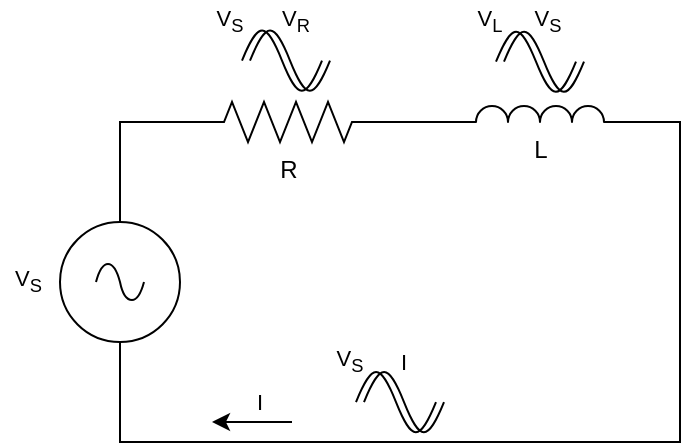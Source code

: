 <mxfile version="28.2.8">
  <diagram name="Page 1" id="Page-1">
    <mxGraphModel dx="604" dy="765" grid="1" gridSize="10" guides="1" tooltips="1" connect="1" arrows="1" fold="1" page="1" pageScale="1" pageWidth="827" pageHeight="1169" math="0" shadow="0">
      <root>
        <mxCell id="0" />
        <mxCell id="1" parent="0" />
        <mxCell id="Ujd3gYJdI7Ede4nfyPS--50" value="V&lt;sub&gt;L&lt;/sub&gt;" style="text;html=1;whiteSpace=wrap;strokeColor=none;fillColor=none;align=center;verticalAlign=middle;rounded=0;fontFamily=Helvetica;fontSize=11;fontColor=default;labelBackgroundColor=default;convertToSvg=1;" parent="1" vertex="1">
          <mxGeometry x="295" y="179.82" width="20" height="20" as="geometry" />
        </mxCell>
        <mxCell id="Ujd3gYJdI7Ede4nfyPS--35" value="&lt;div align=&quot;right&quot;&gt;V&lt;sub&gt;S&lt;/sub&gt;&lt;/div&gt;" style="text;html=1;whiteSpace=wrap;strokeColor=none;fillColor=none;align=right;verticalAlign=middle;rounded=0;fontFamily=Helvetica;fontSize=11;fontColor=default;labelBackgroundColor=default;convertToSvg=1;" parent="1" vertex="1">
          <mxGeometry x="60" y="305" width="23" height="30" as="geometry" />
        </mxCell>
        <mxCell id="Ujd3gYJdI7Ede4nfyPS--43" value="I" style="text;html=1;whiteSpace=wrap;strokeColor=none;fillColor=none;align=center;verticalAlign=middle;rounded=0;fontFamily=Helvetica;fontSize=11;fontColor=default;labelBackgroundColor=default;convertToSvg=1;" parent="1" vertex="1">
          <mxGeometry x="180" y="370" width="20" height="20" as="geometry" />
        </mxCell>
        <mxCell id="Ujd3gYJdI7Ede4nfyPS--44" value="I" style="text;html=1;whiteSpace=wrap;strokeColor=none;fillColor=none;align=center;verticalAlign=middle;rounded=0;fontFamily=Helvetica;fontSize=11;fontColor=default;labelBackgroundColor=default;convertToSvg=1;" parent="1" vertex="1">
          <mxGeometry x="252" y="350" width="20" height="20" as="geometry" />
        </mxCell>
        <mxCell id="Ujd3gYJdI7Ede4nfyPS--46" value="V&lt;sub&gt;S&lt;/sub&gt;" style="text;html=1;whiteSpace=wrap;strokeColor=none;fillColor=none;align=center;verticalAlign=middle;rounded=0;fontFamily=Helvetica;fontSize=11;fontColor=default;labelBackgroundColor=default;convertToSvg=1;" parent="1" vertex="1">
          <mxGeometry x="324" y="180" width="20" height="20" as="geometry" />
        </mxCell>
        <mxCell id="Ujd3gYJdI7Ede4nfyPS--48" value="V&lt;sub&gt;S&lt;/sub&gt;" style="text;html=1;whiteSpace=wrap;strokeColor=none;fillColor=none;align=center;verticalAlign=middle;rounded=0;fontFamily=Helvetica;fontSize=11;fontColor=default;labelBackgroundColor=default;convertToSvg=1;" parent="1" vertex="1">
          <mxGeometry x="165" y="179.82" width="20" height="20" as="geometry" />
        </mxCell>
        <mxCell id="Ujd3gYJdI7Ede4nfyPS--49" value="V&lt;sub&gt;R&lt;/sub&gt;" style="text;html=1;whiteSpace=wrap;strokeColor=none;fillColor=none;align=center;verticalAlign=middle;rounded=0;fontFamily=Helvetica;fontSize=11;fontColor=default;labelBackgroundColor=default;convertToSvg=1;" parent="1" vertex="1">
          <mxGeometry x="198" y="180" width="20" height="20" as="geometry" />
        </mxCell>
        <mxCell id="Ujd3gYJdI7Ede4nfyPS--51" value="V&lt;sub&gt;S&lt;/sub&gt;" style="text;html=1;whiteSpace=wrap;strokeColor=none;fillColor=none;align=center;verticalAlign=middle;rounded=0;fontFamily=Helvetica;fontSize=11;fontColor=default;labelBackgroundColor=default;convertToSvg=1;" parent="1" vertex="1">
          <mxGeometry x="225" y="350" width="20" height="20" as="geometry" />
        </mxCell>
        <mxCell id="Ujd3gYJdI7Ede4nfyPS--29" value="" style="pointerEvents=1;verticalLabelPosition=bottom;shadow=0;dashed=0;align=center;html=1;verticalAlign=top;shape=mxgraph.electrical.signal_sources.source;aspect=fixed;points=[[0.5,0,0],[1,0.5,0],[0.5,1,0],[0,0.5,0]];elSignalType=ac;convertToSvg=1;" parent="1" vertex="1">
          <mxGeometry x="90" y="290" width="60" height="60" as="geometry" />
        </mxCell>
        <mxCell id="8oPYJlOP8nwYpFw8I4wL-6" style="edgeStyle=orthogonalEdgeStyle;shape=connector;rounded=0;orthogonalLoop=1;jettySize=auto;html=1;exitX=1;exitY=0.5;exitDx=0;exitDy=0;exitPerimeter=0;strokeColor=default;align=center;verticalAlign=middle;fontFamily=Helvetica;fontSize=11;fontColor=default;labelBackgroundColor=default;endArrow=none;endFill=0;" parent="1" source="Ujd3gYJdI7Ede4nfyPS--30" edge="1">
          <mxGeometry relative="1" as="geometry">
            <mxPoint x="280" y="240.056" as="targetPoint" />
          </mxGeometry>
        </mxCell>
        <mxCell id="Ujd3gYJdI7Ede4nfyPS--30" value="R" style="pointerEvents=1;verticalLabelPosition=bottom;shadow=0;dashed=0;align=center;html=1;verticalAlign=top;shape=mxgraph.electrical.resistors.resistor_2;convertToSvg=1;" parent="1" vertex="1">
          <mxGeometry x="154" y="230" width="100" height="20" as="geometry" />
        </mxCell>
        <mxCell id="Ujd3gYJdI7Ede4nfyPS--34" style="edgeStyle=orthogonalEdgeStyle;shape=connector;rounded=0;orthogonalLoop=1;jettySize=auto;html=1;exitX=0;exitY=0.5;exitDx=0;exitDy=0;exitPerimeter=0;entryX=0.5;entryY=0;entryDx=0;entryDy=0;entryPerimeter=0;strokeColor=default;align=center;verticalAlign=middle;fontFamily=Helvetica;fontSize=11;fontColor=default;labelBackgroundColor=default;endArrow=none;endFill=0;convertToSvg=1;" parent="1" source="Ujd3gYJdI7Ede4nfyPS--30" target="Ujd3gYJdI7Ede4nfyPS--29" edge="1">
          <mxGeometry relative="1" as="geometry" />
        </mxCell>
        <mxCell id="Ujd3gYJdI7Ede4nfyPS--36" value="" style="pointerEvents=1;verticalLabelPosition=bottom;shadow=0;dashed=0;align=center;html=1;verticalAlign=top;shape=mxgraph.electrical.waveforms.sine_wave;fontFamily=Helvetica;fontSize=11;fontColor=default;labelBackgroundColor=default;convertToSvg=1;" parent="1" vertex="1">
          <mxGeometry x="181" y="189.25" width="40" height="40.18" as="geometry" />
        </mxCell>
        <mxCell id="Ujd3gYJdI7Ede4nfyPS--37" value="" style="pointerEvents=1;verticalLabelPosition=bottom;shadow=0;dashed=0;align=center;html=1;verticalAlign=top;shape=mxgraph.electrical.waveforms.sine_wave;fontFamily=Helvetica;fontSize=11;fontColor=default;labelBackgroundColor=default;convertToSvg=1;" parent="1" vertex="1">
          <mxGeometry x="185" y="189.25" width="40" height="40.18" as="geometry" />
        </mxCell>
        <mxCell id="Ujd3gYJdI7Ede4nfyPS--38" value="" style="pointerEvents=1;verticalLabelPosition=bottom;shadow=0;dashed=0;align=center;html=1;verticalAlign=top;shape=mxgraph.electrical.waveforms.sine_wave;fontFamily=Helvetica;fontSize=11;fontColor=default;labelBackgroundColor=default;convertToSvg=1;" parent="1" vertex="1">
          <mxGeometry x="308" y="189.82" width="40" height="40.18" as="geometry" />
        </mxCell>
        <mxCell id="Ujd3gYJdI7Ede4nfyPS--39" value="" style="pointerEvents=1;verticalLabelPosition=bottom;shadow=0;dashed=0;align=center;html=1;verticalAlign=top;shape=mxgraph.electrical.waveforms.sine_wave;fontFamily=Helvetica;fontSize=11;fontColor=default;labelBackgroundColor=default;convertToSvg=1;" parent="1" vertex="1">
          <mxGeometry x="312" y="189.82" width="40" height="40.18" as="geometry" />
        </mxCell>
        <mxCell id="Ujd3gYJdI7Ede4nfyPS--40" value="" style="pointerEvents=1;verticalLabelPosition=bottom;shadow=0;dashed=0;align=center;html=1;verticalAlign=top;shape=mxgraph.electrical.waveforms.sine_wave;fontFamily=Helvetica;fontSize=11;fontColor=default;labelBackgroundColor=default;convertToSvg=1;" parent="1" vertex="1">
          <mxGeometry x="238" y="360" width="40" height="40.18" as="geometry" />
        </mxCell>
        <mxCell id="Ujd3gYJdI7Ede4nfyPS--41" value="" style="pointerEvents=1;verticalLabelPosition=bottom;shadow=0;dashed=0;align=center;html=1;verticalAlign=top;shape=mxgraph.electrical.waveforms.sine_wave;fontFamily=Helvetica;fontSize=11;fontColor=default;labelBackgroundColor=default;convertToSvg=1;" parent="1" vertex="1">
          <mxGeometry x="242" y="360" width="40" height="40.18" as="geometry" />
        </mxCell>
        <mxCell id="Ujd3gYJdI7Ede4nfyPS--42" value="" style="edgeStyle=none;orthogonalLoop=1;jettySize=auto;html=1;rounded=0;strokeColor=default;align=center;verticalAlign=middle;fontFamily=Helvetica;fontSize=11;fontColor=default;labelBackgroundColor=default;endArrow=none;endFill=0;startArrow=classic;startFill=1;convertToSvg=1;" parent="1" edge="1">
          <mxGeometry width="80" relative="1" as="geometry">
            <mxPoint x="166" y="390" as="sourcePoint" />
            <mxPoint x="206" y="390" as="targetPoint" />
            <Array as="points" />
          </mxGeometry>
        </mxCell>
        <mxCell id="8oPYJlOP8nwYpFw8I4wL-1" value="L" style="pointerEvents=1;verticalLabelPosition=bottom;shadow=0;dashed=0;align=center;html=1;verticalAlign=top;shape=mxgraph.electrical.inductors.inductor_3;" parent="1" vertex="1">
          <mxGeometry x="280" y="232" width="100" height="8" as="geometry" />
        </mxCell>
        <mxCell id="8oPYJlOP8nwYpFw8I4wL-4" style="edgeStyle=orthogonalEdgeStyle;shape=connector;rounded=0;orthogonalLoop=1;jettySize=auto;html=1;exitX=1;exitY=1;exitDx=0;exitDy=0;exitPerimeter=0;entryX=0.5;entryY=1;entryDx=0;entryDy=0;entryPerimeter=0;strokeColor=default;align=center;verticalAlign=middle;fontFamily=Helvetica;fontSize=11;fontColor=default;labelBackgroundColor=default;endArrow=none;endFill=0;" parent="1" source="8oPYJlOP8nwYpFw8I4wL-1" target="Ujd3gYJdI7Ede4nfyPS--29" edge="1">
          <mxGeometry relative="1" as="geometry">
            <Array as="points">
              <mxPoint x="400" y="240" />
              <mxPoint x="400" y="400" />
              <mxPoint x="120" y="400" />
            </Array>
          </mxGeometry>
        </mxCell>
      </root>
    </mxGraphModel>
  </diagram>
</mxfile>
